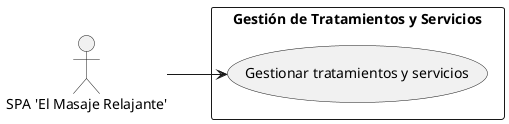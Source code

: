@startuml
left to right direction

actor "SPA 'El Masaje Relajante'" as spa

rectangle "Gestión de Tratamientos y Servicios" {
  usecase "Gestionar tratamientos y servicios" as gestionar_tratamientos_uc
}

spa --> gestionar_tratamientos_uc
@enduml
